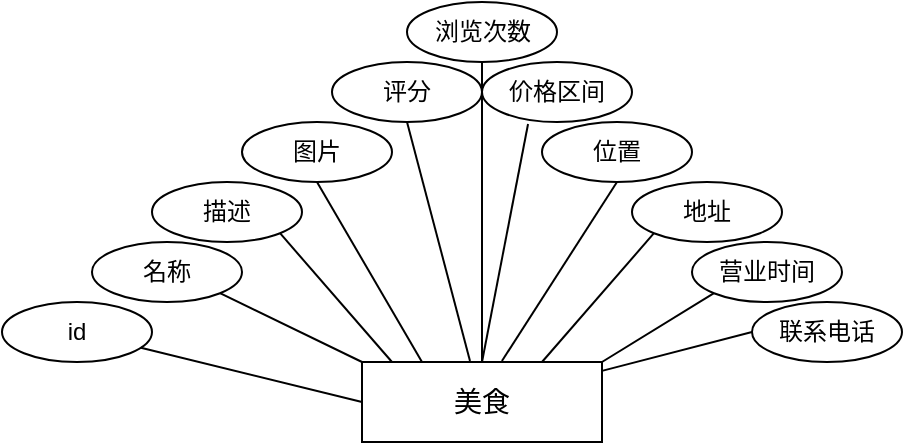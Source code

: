 <mxfile version="26.2.14">
  <diagram name="Page-1" id="9OhKOkV_mPs7GRqaQnFj">
    <mxGraphModel dx="481" dy="642" grid="1" gridSize="15" guides="1" tooltips="1" connect="1" arrows="1" fold="1" page="1" pageScale="1" pageWidth="850" pageHeight="1100" math="0" shadow="0">
      <root>
        <mxCell id="0" />
        <mxCell id="1" parent="0" />
        <mxCell id="GSTNSherqbm7E0yCV95N-1" value="&lt;span style=&quot;font-size: 14px;&quot;&gt;美食&lt;/span&gt;" style="rounded=0;whiteSpace=wrap;html=1;" parent="1" vertex="1">
          <mxGeometry x="360" y="240" width="120" height="40" as="geometry" />
        </mxCell>
        <mxCell id="GSTNSherqbm7E0yCV95N-2" value="id" style="ellipse;whiteSpace=wrap;html=1;" parent="1" vertex="1">
          <mxGeometry x="180" y="210" width="75" height="30" as="geometry" />
        </mxCell>
        <mxCell id="GSTNSherqbm7E0yCV95N-3" value="名称" style="ellipse;whiteSpace=wrap;html=1;" parent="1" vertex="1">
          <mxGeometry x="225" y="180" width="75" height="30" as="geometry" />
        </mxCell>
        <mxCell id="GSTNSherqbm7E0yCV95N-4" value="描述" style="ellipse;whiteSpace=wrap;html=1;" parent="1" vertex="1">
          <mxGeometry x="255" y="150" width="75" height="30" as="geometry" />
        </mxCell>
        <mxCell id="GSTNSherqbm7E0yCV95N-5" value="图片" style="ellipse;whiteSpace=wrap;html=1;" parent="1" vertex="1">
          <mxGeometry x="300" y="120" width="75" height="30" as="geometry" />
        </mxCell>
        <mxCell id="GSTNSherqbm7E0yCV95N-6" value="评分" style="ellipse;whiteSpace=wrap;html=1;" parent="1" vertex="1">
          <mxGeometry x="345" y="90" width="75" height="30" as="geometry" />
        </mxCell>
        <mxCell id="GSTNSherqbm7E0yCV95N-7" value="位置" style="ellipse;whiteSpace=wrap;html=1;" parent="1" vertex="1">
          <mxGeometry x="450" y="120" width="75" height="30" as="geometry" />
        </mxCell>
        <mxCell id="GSTNSherqbm7E0yCV95N-8" value="地址" style="ellipse;whiteSpace=wrap;html=1;" parent="1" vertex="1">
          <mxGeometry x="495" y="150" width="75" height="30" as="geometry" />
        </mxCell>
        <mxCell id="GSTNSherqbm7E0yCV95N-9" value="营业时间" style="ellipse;whiteSpace=wrap;html=1;" parent="1" vertex="1">
          <mxGeometry x="525" y="180" width="75" height="30" as="geometry" />
        </mxCell>
        <mxCell id="GSTNSherqbm7E0yCV95N-12" value="" style="endArrow=none;html=1;rounded=0;exitX=0;exitY=0.5;exitDx=0;exitDy=0;" parent="1" source="GSTNSherqbm7E0yCV95N-1" target="GSTNSherqbm7E0yCV95N-2" edge="1">
          <mxGeometry width="50" height="50" relative="1" as="geometry">
            <mxPoint x="405" y="215" as="sourcePoint" />
            <mxPoint x="455" y="165" as="targetPoint" />
          </mxGeometry>
        </mxCell>
        <mxCell id="GSTNSherqbm7E0yCV95N-13" value="" style="endArrow=none;html=1;rounded=0;exitX=0;exitY=0;exitDx=0;exitDy=0;entryX=1;entryY=1;entryDx=0;entryDy=0;" parent="1" source="GSTNSherqbm7E0yCV95N-1" target="GSTNSherqbm7E0yCV95N-3" edge="1">
          <mxGeometry width="50" height="50" relative="1" as="geometry">
            <mxPoint x="405" y="215" as="sourcePoint" />
            <mxPoint x="315" y="195" as="targetPoint" />
          </mxGeometry>
        </mxCell>
        <mxCell id="GSTNSherqbm7E0yCV95N-14" value="" style="endArrow=none;html=1;rounded=0;entryX=1;entryY=1;entryDx=0;entryDy=0;" parent="1" target="GSTNSherqbm7E0yCV95N-4" edge="1">
          <mxGeometry width="50" height="50" relative="1" as="geometry">
            <mxPoint x="375" y="240" as="sourcePoint" />
            <mxPoint x="455" y="165" as="targetPoint" />
          </mxGeometry>
        </mxCell>
        <mxCell id="GSTNSherqbm7E0yCV95N-15" value="" style="endArrow=none;html=1;rounded=0;entryX=0.5;entryY=1;entryDx=0;entryDy=0;exitX=0.25;exitY=0;exitDx=0;exitDy=0;" parent="1" source="GSTNSherqbm7E0yCV95N-1" target="GSTNSherqbm7E0yCV95N-5" edge="1">
          <mxGeometry width="50" height="50" relative="1" as="geometry">
            <mxPoint x="390" y="225" as="sourcePoint" />
            <mxPoint x="455" y="165" as="targetPoint" />
          </mxGeometry>
        </mxCell>
        <mxCell id="GSTNSherqbm7E0yCV95N-16" value="" style="endArrow=none;html=1;rounded=0;entryX=0.5;entryY=1;entryDx=0;entryDy=0;exitX=0.45;exitY=-0.012;exitDx=0;exitDy=0;exitPerimeter=0;" parent="1" source="GSTNSherqbm7E0yCV95N-1" target="GSTNSherqbm7E0yCV95N-6" edge="1">
          <mxGeometry width="50" height="50" relative="1" as="geometry">
            <mxPoint x="413" y="225" as="sourcePoint" />
            <mxPoint x="455" y="165" as="targetPoint" />
          </mxGeometry>
        </mxCell>
        <mxCell id="GSTNSherqbm7E0yCV95N-17" value="" style="endArrow=none;html=1;rounded=0;exitX=0.583;exitY=-0.012;exitDx=0;exitDy=0;exitPerimeter=0;entryX=0.5;entryY=1;entryDx=0;entryDy=0;" parent="1" source="GSTNSherqbm7E0yCV95N-1" target="GSTNSherqbm7E0yCV95N-7" edge="1">
          <mxGeometry width="50" height="50" relative="1" as="geometry">
            <mxPoint x="405" y="215" as="sourcePoint" />
            <mxPoint x="455" y="165" as="targetPoint" />
          </mxGeometry>
        </mxCell>
        <mxCell id="GSTNSherqbm7E0yCV95N-18" value="" style="endArrow=none;html=1;rounded=0;exitX=0.75;exitY=0;exitDx=0;exitDy=0;entryX=0;entryY=1;entryDx=0;entryDy=0;" parent="1" source="GSTNSherqbm7E0yCV95N-1" target="GSTNSherqbm7E0yCV95N-8" edge="1">
          <mxGeometry width="50" height="50" relative="1" as="geometry">
            <mxPoint x="405" y="215" as="sourcePoint" />
            <mxPoint x="455" y="165" as="targetPoint" />
          </mxGeometry>
        </mxCell>
        <mxCell id="GSTNSherqbm7E0yCV95N-19" value="" style="endArrow=none;html=1;rounded=0;exitX=1;exitY=0;exitDx=0;exitDy=0;entryX=0;entryY=1;entryDx=0;entryDy=0;" parent="1" source="GSTNSherqbm7E0yCV95N-1" target="GSTNSherqbm7E0yCV95N-9" edge="1">
          <mxGeometry width="50" height="50" relative="1" as="geometry">
            <mxPoint x="405" y="215" as="sourcePoint" />
            <mxPoint x="455" y="165" as="targetPoint" />
          </mxGeometry>
        </mxCell>
        <mxCell id="06KMO7T11eBWESfdQyWb-3" value="联系电话" style="ellipse;whiteSpace=wrap;html=1;" parent="1" vertex="1">
          <mxGeometry x="555" y="210" width="75" height="30" as="geometry" />
        </mxCell>
        <mxCell id="06KMO7T11eBWESfdQyWb-4" value="价格区间" style="ellipse;whiteSpace=wrap;html=1;" parent="1" vertex="1">
          <mxGeometry x="420" y="90" width="75" height="30" as="geometry" />
        </mxCell>
        <mxCell id="06KMO7T11eBWESfdQyWb-6" value="" style="endArrow=none;html=1;rounded=0;entryX=0.307;entryY=1.033;entryDx=0;entryDy=0;entryPerimeter=0;exitX=0.5;exitY=0;exitDx=0;exitDy=0;" parent="1" source="GSTNSherqbm7E0yCV95N-1" target="06KMO7T11eBWESfdQyWb-4" edge="1">
          <mxGeometry width="50" height="50" relative="1" as="geometry">
            <mxPoint x="405" y="335" as="sourcePoint" />
            <mxPoint x="455" y="285" as="targetPoint" />
          </mxGeometry>
        </mxCell>
        <mxCell id="06KMO7T11eBWESfdQyWb-7" value="" style="endArrow=none;html=1;rounded=0;exitX=0;exitY=0.5;exitDx=0;exitDy=0;" parent="1" source="06KMO7T11eBWESfdQyWb-3" target="GSTNSherqbm7E0yCV95N-1" edge="1">
          <mxGeometry width="50" height="50" relative="1" as="geometry">
            <mxPoint x="405" y="335" as="sourcePoint" />
            <mxPoint x="360" y="270" as="targetPoint" />
          </mxGeometry>
        </mxCell>
        <mxCell id="gOOllZLePVleClqO8E0X-1" value="浏览次数" style="ellipse;whiteSpace=wrap;html=1;" vertex="1" parent="1">
          <mxGeometry x="382.5" y="60" width="75" height="30" as="geometry" />
        </mxCell>
        <mxCell id="gOOllZLePVleClqO8E0X-3" value="" style="endArrow=none;html=1;rounded=0;fontSize=12;startSize=8;endSize=8;curved=1;exitX=0.5;exitY=0;exitDx=0;exitDy=0;entryX=0.5;entryY=1;entryDx=0;entryDy=0;" edge="1" parent="1" source="GSTNSherqbm7E0yCV95N-1" target="gOOllZLePVleClqO8E0X-1">
          <mxGeometry width="50" height="50" relative="1" as="geometry">
            <mxPoint x="510" y="185" as="sourcePoint" />
            <mxPoint x="560" y="135" as="targetPoint" />
          </mxGeometry>
        </mxCell>
      </root>
    </mxGraphModel>
  </diagram>
</mxfile>
